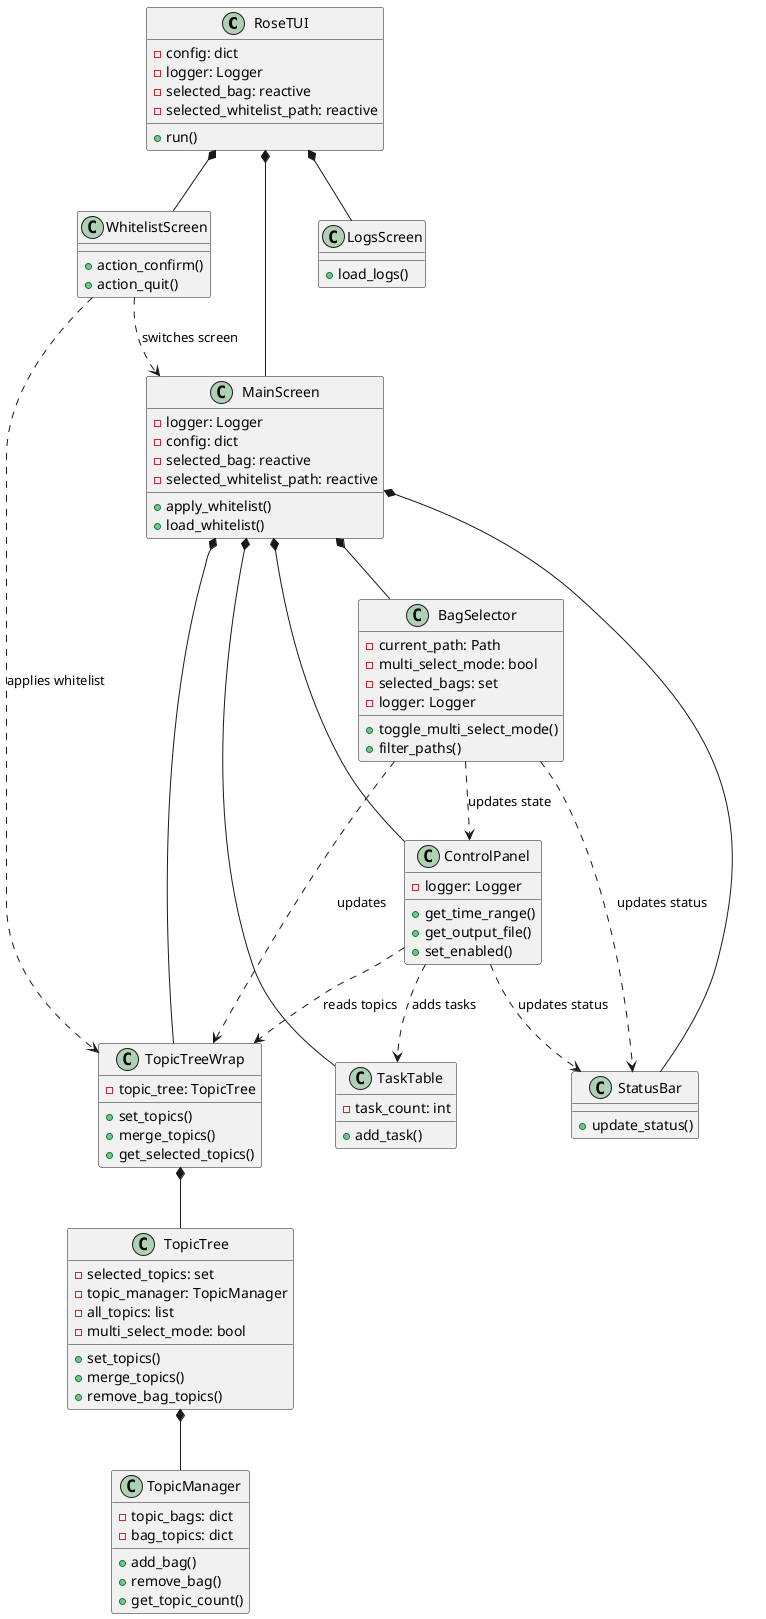 @startuml TUI Components Relationship

' Define components
class RoseTUI {
  - config: dict
  - logger: Logger
  - selected_bag: reactive
  - selected_whitelist_path: reactive
  + run()
}

class MainScreen {
  - logger: Logger
  - config: dict
  - selected_bag: reactive
  - selected_whitelist_path: reactive
  + apply_whitelist()
  + load_whitelist()
}

class TopicManager {
  - topic_bags: dict
  - bag_topics: dict
  + add_bag()
  + remove_bag()
  + get_topic_count()
}

class TopicTree {
  - selected_topics: set
  - topic_manager: TopicManager
  - all_topics: list
  - multi_select_mode: bool
  + set_topics()
  + merge_topics()
  + remove_bag_topics()
}

class TopicTreeWrap {
  - topic_tree: TopicTree
  + set_topics()
  + merge_topics()
  + get_selected_topics()
}

class BagSelector {
  - current_path: Path
  - multi_select_mode: bool
  - selected_bags: set
  - logger: Logger
  + toggle_multi_select_mode()
  + filter_paths()
}

class ControlPanel {
  - logger: Logger
  + get_time_range()
  + get_output_file()
  + set_enabled()
}

class TaskTable {
  - task_count: int
  + add_task()
}

class StatusBar {
  + update_status()
}

class WhitelistScreen {
  + action_confirm()
  + action_quit()
}

class LogsScreen {
  + load_logs()
}

' Define relationships
RoseTUI *-- MainScreen
RoseTUI *-- WhitelistScreen
RoseTUI *-- LogsScreen

MainScreen *-- BagSelector
MainScreen *-- TopicTreeWrap
MainScreen *-- ControlPanel
MainScreen *-- TaskTable
MainScreen *-- StatusBar

TopicTreeWrap *-- TopicTree
TopicTree *-- TopicManager

' Dependencies
BagSelector ..> TopicTreeWrap : updates
BagSelector ..> ControlPanel : updates state
BagSelector ..> StatusBar : updates status

ControlPanel ..> TopicTreeWrap : reads topics
ControlPanel ..> TaskTable : adds tasks
ControlPanel ..> StatusBar : updates status

WhitelistScreen ..> TopicTreeWrap : applies whitelist
WhitelistScreen ..> MainScreen : switches screen

@enduml